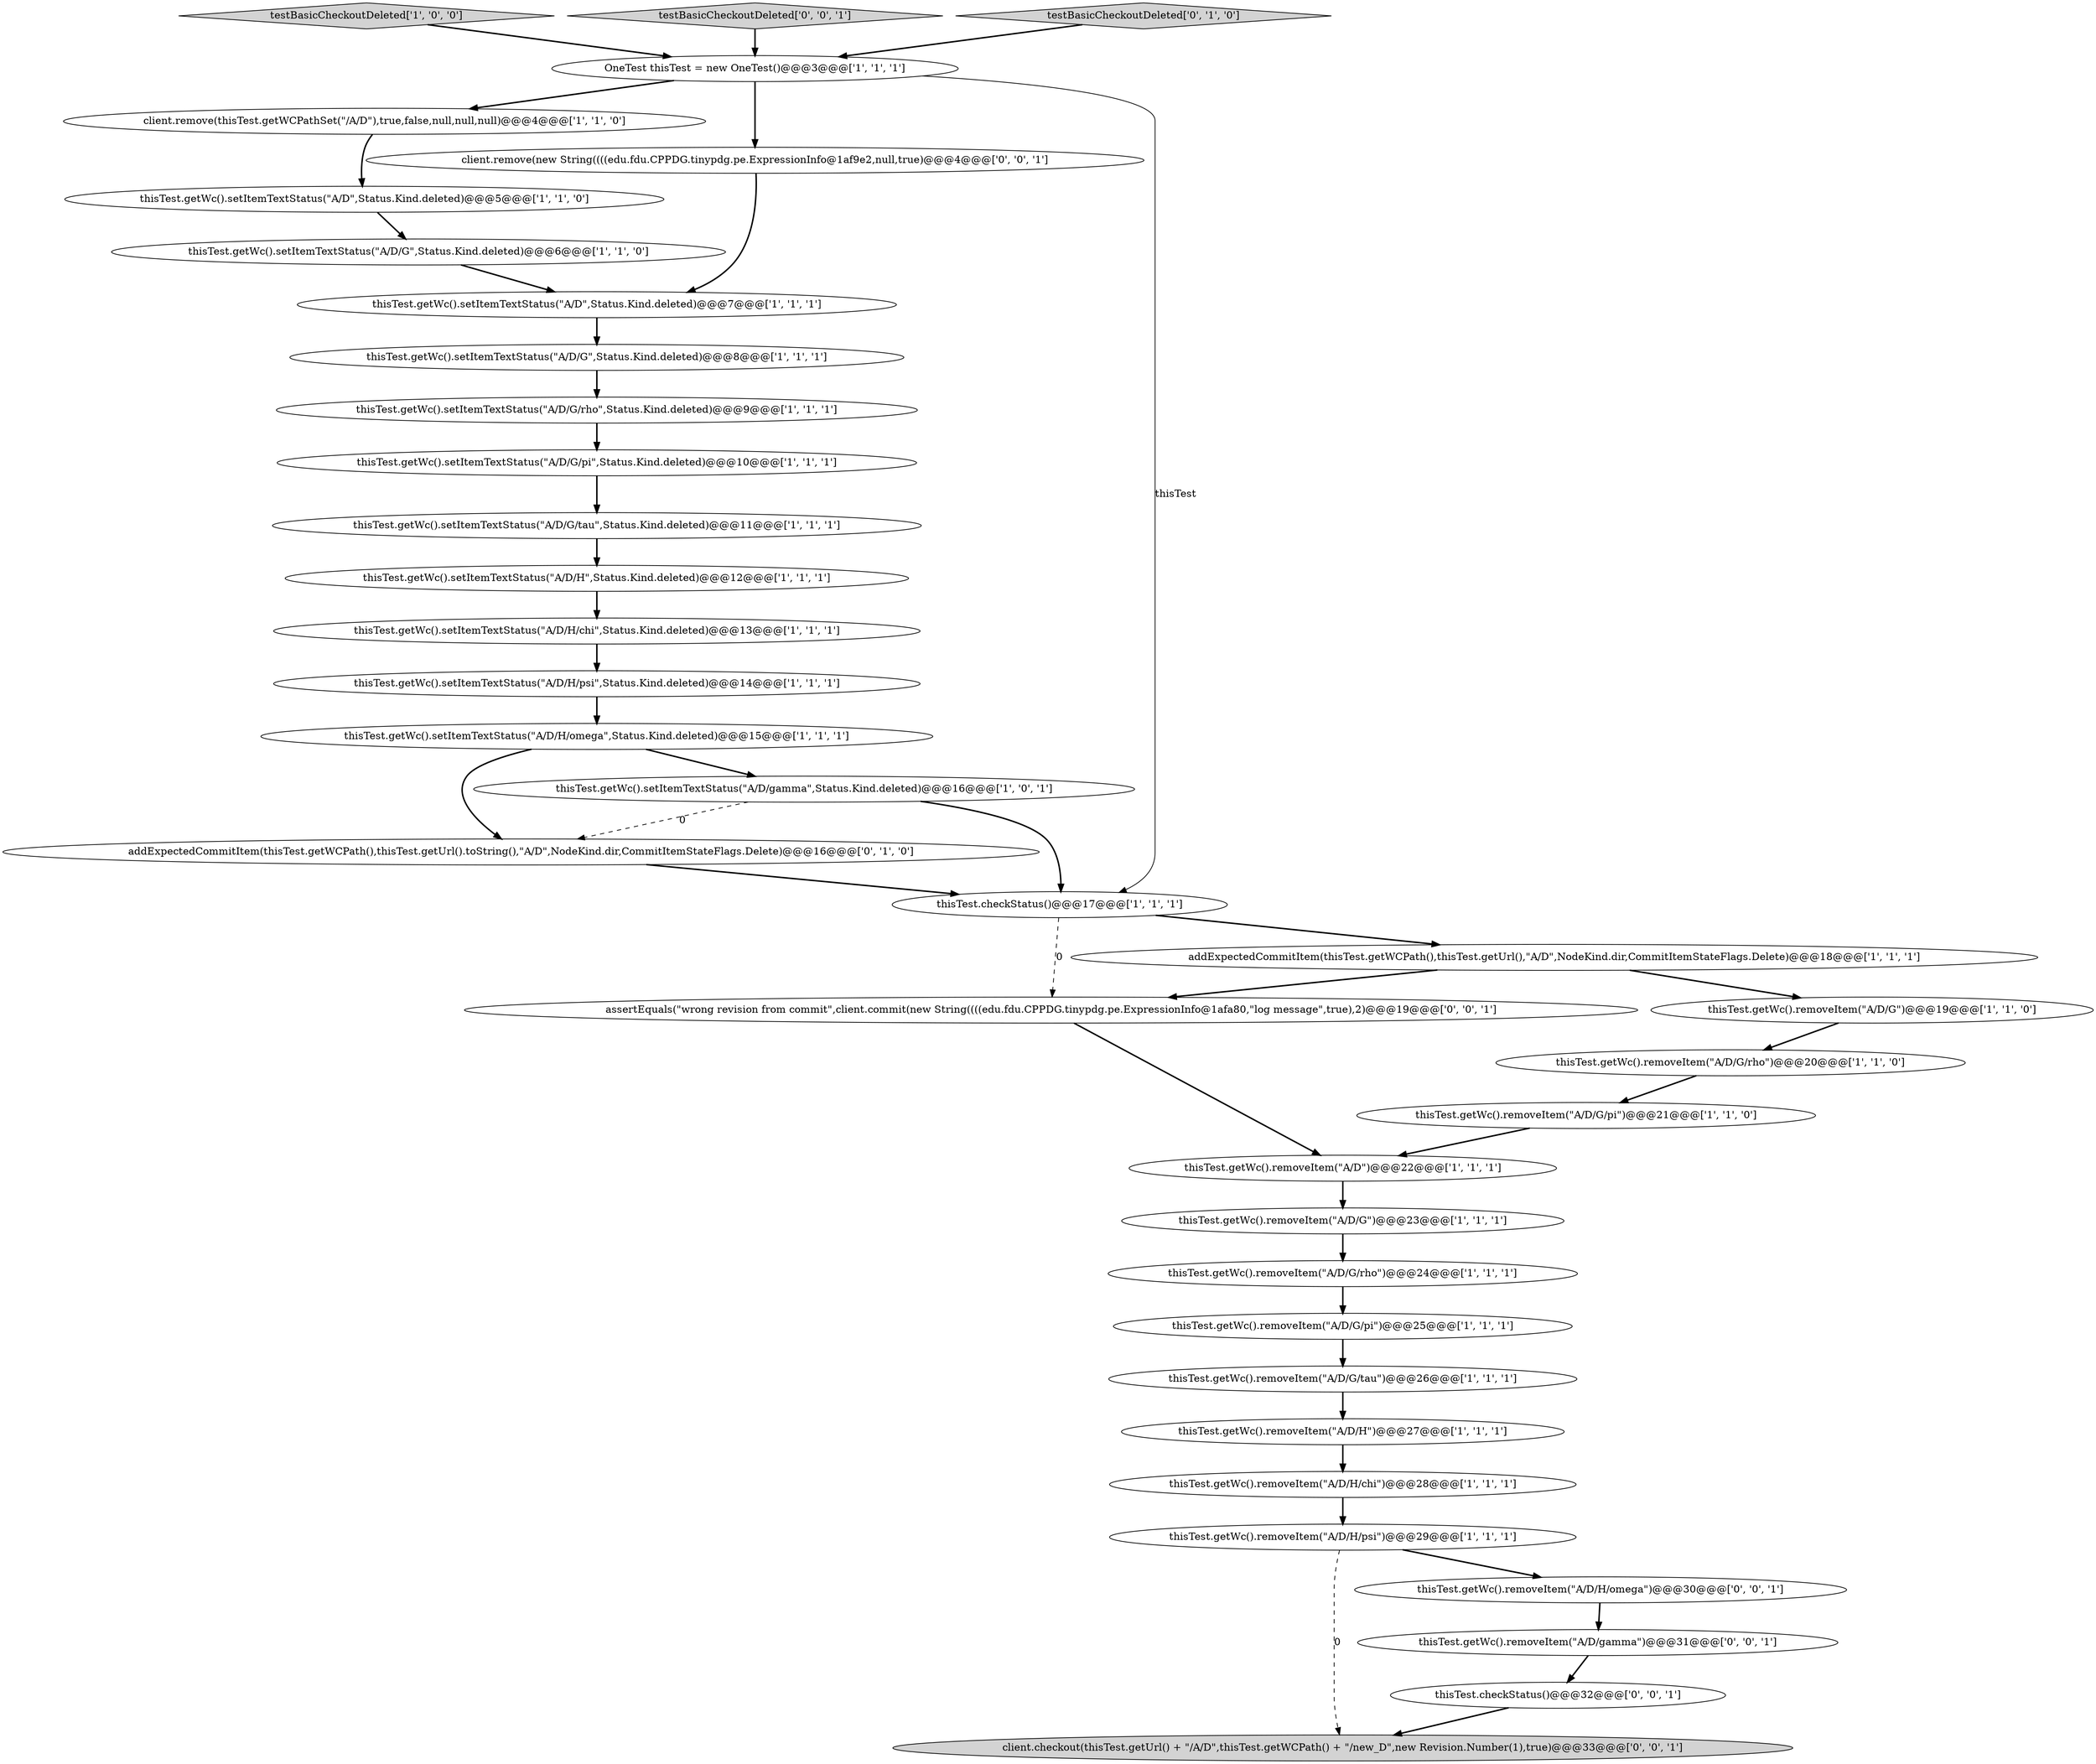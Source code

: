 digraph {
16 [style = filled, label = "thisTest.getWc().setItemTextStatus(\"A/D/H/psi\",Status.Kind.deleted)@@@14@@@['1', '1', '1']", fillcolor = white, shape = ellipse image = "AAA0AAABBB1BBB"];
24 [style = filled, label = "thisTest.getWc().setItemTextStatus(\"A/D/G/rho\",Status.Kind.deleted)@@@9@@@['1', '1', '1']", fillcolor = white, shape = ellipse image = "AAA0AAABBB1BBB"];
27 [style = filled, label = "thisTest.getWc().removeItem(\"A/D/H\")@@@27@@@['1', '1', '1']", fillcolor = white, shape = ellipse image = "AAA0AAABBB1BBB"];
13 [style = filled, label = "thisTest.getWc().removeItem(\"A/D/G/pi\")@@@21@@@['1', '1', '0']", fillcolor = white, shape = ellipse image = "AAA0AAABBB1BBB"];
0 [style = filled, label = "thisTest.getWc().setItemTextStatus(\"A/D/G/pi\",Status.Kind.deleted)@@@10@@@['1', '1', '1']", fillcolor = white, shape = ellipse image = "AAA0AAABBB1BBB"];
21 [style = filled, label = "thisTest.getWc().removeItem(\"A/D/G\")@@@19@@@['1', '1', '0']", fillcolor = white, shape = ellipse image = "AAA0AAABBB1BBB"];
26 [style = filled, label = "thisTest.getWc().setItemTextStatus(\"A/D/H/chi\",Status.Kind.deleted)@@@13@@@['1', '1', '1']", fillcolor = white, shape = ellipse image = "AAA0AAABBB1BBB"];
17 [style = filled, label = "thisTest.getWc().removeItem(\"A/D/G/rho\")@@@20@@@['1', '1', '0']", fillcolor = white, shape = ellipse image = "AAA0AAABBB1BBB"];
10 [style = filled, label = "thisTest.getWc().setItemTextStatus(\"A/D\",Status.Kind.deleted)@@@5@@@['1', '1', '0']", fillcolor = white, shape = ellipse image = "AAA0AAABBB1BBB"];
9 [style = filled, label = "thisTest.getWc().removeItem(\"A/D/G/tau\")@@@26@@@['1', '1', '1']", fillcolor = white, shape = ellipse image = "AAA0AAABBB1BBB"];
5 [style = filled, label = "OneTest thisTest = new OneTest()@@@3@@@['1', '1', '1']", fillcolor = white, shape = ellipse image = "AAA0AAABBB1BBB"];
1 [style = filled, label = "thisTest.getWc().setItemTextStatus(\"A/D/G\",Status.Kind.deleted)@@@8@@@['1', '1', '1']", fillcolor = white, shape = ellipse image = "AAA0AAABBB1BBB"];
32 [style = filled, label = "client.checkout(thisTest.getUrl() + \"/A/D\",thisTest.getWCPath() + \"/new_D\",new Revision.Number(1),true)@@@33@@@['0', '0', '1']", fillcolor = lightgray, shape = ellipse image = "AAA0AAABBB3BBB"];
7 [style = filled, label = "client.remove(thisTest.getWCPathSet(\"/A/D\"),true,false,null,null,null)@@@4@@@['1', '1', '0']", fillcolor = white, shape = ellipse image = "AAA0AAABBB1BBB"];
34 [style = filled, label = "thisTest.checkStatus()@@@32@@@['0', '0', '1']", fillcolor = white, shape = ellipse image = "AAA0AAABBB3BBB"];
3 [style = filled, label = "thisTest.checkStatus()@@@17@@@['1', '1', '1']", fillcolor = white, shape = ellipse image = "AAA0AAABBB1BBB"];
36 [style = filled, label = "assertEquals(\"wrong revision from commit\",client.commit(new String((((edu.fdu.CPPDG.tinypdg.pe.ExpressionInfo@1afa80,\"log message\",true),2)@@@19@@@['0', '0', '1']", fillcolor = white, shape = ellipse image = "AAA0AAABBB3BBB"];
25 [style = filled, label = "thisTest.getWc().removeItem(\"A/D/G/rho\")@@@24@@@['1', '1', '1']", fillcolor = white, shape = ellipse image = "AAA0AAABBB1BBB"];
4 [style = filled, label = "thisTest.getWc().setItemTextStatus(\"A/D/gamma\",Status.Kind.deleted)@@@16@@@['1', '0', '1']", fillcolor = white, shape = ellipse image = "AAA0AAABBB1BBB"];
11 [style = filled, label = "thisTest.getWc().removeItem(\"A/D/G\")@@@23@@@['1', '1', '1']", fillcolor = white, shape = ellipse image = "AAA0AAABBB1BBB"];
23 [style = filled, label = "thisTest.getWc().setItemTextStatus(\"A/D/G/tau\",Status.Kind.deleted)@@@11@@@['1', '1', '1']", fillcolor = white, shape = ellipse image = "AAA0AAABBB1BBB"];
6 [style = filled, label = "thisTest.getWc().setItemTextStatus(\"A/D/H/omega\",Status.Kind.deleted)@@@15@@@['1', '1', '1']", fillcolor = white, shape = ellipse image = "AAA0AAABBB1BBB"];
22 [style = filled, label = "thisTest.getWc().setItemTextStatus(\"A/D/G\",Status.Kind.deleted)@@@6@@@['1', '1', '0']", fillcolor = white, shape = ellipse image = "AAA0AAABBB1BBB"];
18 [style = filled, label = "testBasicCheckoutDeleted['1', '0', '0']", fillcolor = lightgray, shape = diamond image = "AAA0AAABBB1BBB"];
14 [style = filled, label = "thisTest.getWc().removeItem(\"A/D/H/psi\")@@@29@@@['1', '1', '1']", fillcolor = white, shape = ellipse image = "AAA0AAABBB1BBB"];
33 [style = filled, label = "thisTest.getWc().removeItem(\"A/D/H/omega\")@@@30@@@['0', '0', '1']", fillcolor = white, shape = ellipse image = "AAA0AAABBB3BBB"];
31 [style = filled, label = "testBasicCheckoutDeleted['0', '0', '1']", fillcolor = lightgray, shape = diamond image = "AAA0AAABBB3BBB"];
20 [style = filled, label = "thisTest.getWc().setItemTextStatus(\"A/D/H\",Status.Kind.deleted)@@@12@@@['1', '1', '1']", fillcolor = white, shape = ellipse image = "AAA0AAABBB1BBB"];
28 [style = filled, label = "addExpectedCommitItem(thisTest.getWCPath(),thisTest.getUrl().toString(),\"A/D\",NodeKind.dir,CommitItemStateFlags.Delete)@@@16@@@['0', '1', '0']", fillcolor = white, shape = ellipse image = "AAA1AAABBB2BBB"];
35 [style = filled, label = "thisTest.getWc().removeItem(\"A/D/gamma\")@@@31@@@['0', '0', '1']", fillcolor = white, shape = ellipse image = "AAA0AAABBB3BBB"];
29 [style = filled, label = "testBasicCheckoutDeleted['0', '1', '0']", fillcolor = lightgray, shape = diamond image = "AAA0AAABBB2BBB"];
30 [style = filled, label = "client.remove(new String((((edu.fdu.CPPDG.tinypdg.pe.ExpressionInfo@1af9e2,null,true)@@@4@@@['0', '0', '1']", fillcolor = white, shape = ellipse image = "AAA0AAABBB3BBB"];
8 [style = filled, label = "thisTest.getWc().setItemTextStatus(\"A/D\",Status.Kind.deleted)@@@7@@@['1', '1', '1']", fillcolor = white, shape = ellipse image = "AAA0AAABBB1BBB"];
19 [style = filled, label = "thisTest.getWc().removeItem(\"A/D\")@@@22@@@['1', '1', '1']", fillcolor = white, shape = ellipse image = "AAA0AAABBB1BBB"];
2 [style = filled, label = "thisTest.getWc().removeItem(\"A/D/H/chi\")@@@28@@@['1', '1', '1']", fillcolor = white, shape = ellipse image = "AAA0AAABBB1BBB"];
12 [style = filled, label = "thisTest.getWc().removeItem(\"A/D/G/pi\")@@@25@@@['1', '1', '1']", fillcolor = white, shape = ellipse image = "AAA0AAABBB1BBB"];
15 [style = filled, label = "addExpectedCommitItem(thisTest.getWCPath(),thisTest.getUrl(),\"A/D\",NodeKind.dir,CommitItemStateFlags.Delete)@@@18@@@['1', '1', '1']", fillcolor = white, shape = ellipse image = "AAA0AAABBB1BBB"];
11->25 [style = bold, label=""];
3->36 [style = dashed, label="0"];
28->3 [style = bold, label=""];
22->8 [style = bold, label=""];
6->4 [style = bold, label=""];
13->19 [style = bold, label=""];
6->28 [style = bold, label=""];
26->16 [style = bold, label=""];
4->28 [style = dashed, label="0"];
7->10 [style = bold, label=""];
9->27 [style = bold, label=""];
36->19 [style = bold, label=""];
21->17 [style = bold, label=""];
18->5 [style = bold, label=""];
15->21 [style = bold, label=""];
29->5 [style = bold, label=""];
24->0 [style = bold, label=""];
5->3 [style = solid, label="thisTest"];
1->24 [style = bold, label=""];
25->12 [style = bold, label=""];
0->23 [style = bold, label=""];
8->1 [style = bold, label=""];
12->9 [style = bold, label=""];
10->22 [style = bold, label=""];
33->35 [style = bold, label=""];
14->32 [style = dashed, label="0"];
19->11 [style = bold, label=""];
5->30 [style = bold, label=""];
23->20 [style = bold, label=""];
17->13 [style = bold, label=""];
15->36 [style = bold, label=""];
31->5 [style = bold, label=""];
16->6 [style = bold, label=""];
14->33 [style = bold, label=""];
3->15 [style = bold, label=""];
2->14 [style = bold, label=""];
30->8 [style = bold, label=""];
35->34 [style = bold, label=""];
20->26 [style = bold, label=""];
4->3 [style = bold, label=""];
5->7 [style = bold, label=""];
27->2 [style = bold, label=""];
34->32 [style = bold, label=""];
}
